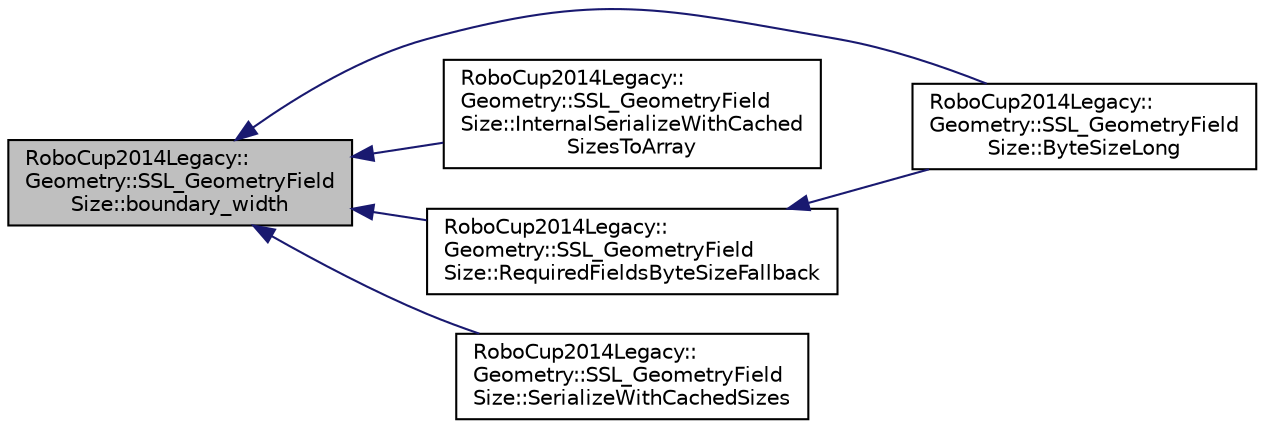 digraph "RoboCup2014Legacy::Geometry::SSL_GeometryFieldSize::boundary_width"
{
 // INTERACTIVE_SVG=YES
  edge [fontname="Helvetica",fontsize="10",labelfontname="Helvetica",labelfontsize="10"];
  node [fontname="Helvetica",fontsize="10",shape=record];
  rankdir="LR";
  Node1 [label="RoboCup2014Legacy::\lGeometry::SSL_GeometryField\lSize::boundary_width",height=0.2,width=0.4,color="black", fillcolor="grey75", style="filled", fontcolor="black"];
  Node1 -> Node2 [dir="back",color="midnightblue",fontsize="10",style="solid",fontname="Helvetica"];
  Node2 [label="RoboCup2014Legacy::\lGeometry::SSL_GeometryField\lSize::ByteSizeLong",height=0.2,width=0.4,color="black", fillcolor="white", style="filled",URL="$d5/d4b/class_robo_cup2014_legacy_1_1_geometry_1_1_s_s_l___geometry_field_size.html#af750910b0fc119c3c8a9d293877ff401"];
  Node1 -> Node3 [dir="back",color="midnightblue",fontsize="10",style="solid",fontname="Helvetica"];
  Node3 [label="RoboCup2014Legacy::\lGeometry::SSL_GeometryField\lSize::InternalSerializeWithCached\lSizesToArray",height=0.2,width=0.4,color="black", fillcolor="white", style="filled",URL="$d5/d4b/class_robo_cup2014_legacy_1_1_geometry_1_1_s_s_l___geometry_field_size.html#a67eb13d2bb08ba0f1a26c86e9520ac6c"];
  Node1 -> Node4 [dir="back",color="midnightblue",fontsize="10",style="solid",fontname="Helvetica"];
  Node4 [label="RoboCup2014Legacy::\lGeometry::SSL_GeometryField\lSize::RequiredFieldsByteSizeFallback",height=0.2,width=0.4,color="black", fillcolor="white", style="filled",URL="$d5/d4b/class_robo_cup2014_legacy_1_1_geometry_1_1_s_s_l___geometry_field_size.html#abf6b94326f5d2d21ba6e5943ba9afd70"];
  Node4 -> Node2 [dir="back",color="midnightblue",fontsize="10",style="solid",fontname="Helvetica"];
  Node1 -> Node5 [dir="back",color="midnightblue",fontsize="10",style="solid",fontname="Helvetica"];
  Node5 [label="RoboCup2014Legacy::\lGeometry::SSL_GeometryField\lSize::SerializeWithCachedSizes",height=0.2,width=0.4,color="black", fillcolor="white", style="filled",URL="$d5/d4b/class_robo_cup2014_legacy_1_1_geometry_1_1_s_s_l___geometry_field_size.html#a05687fe1250b8edb04dd2dccbf62a9d1"];
}
